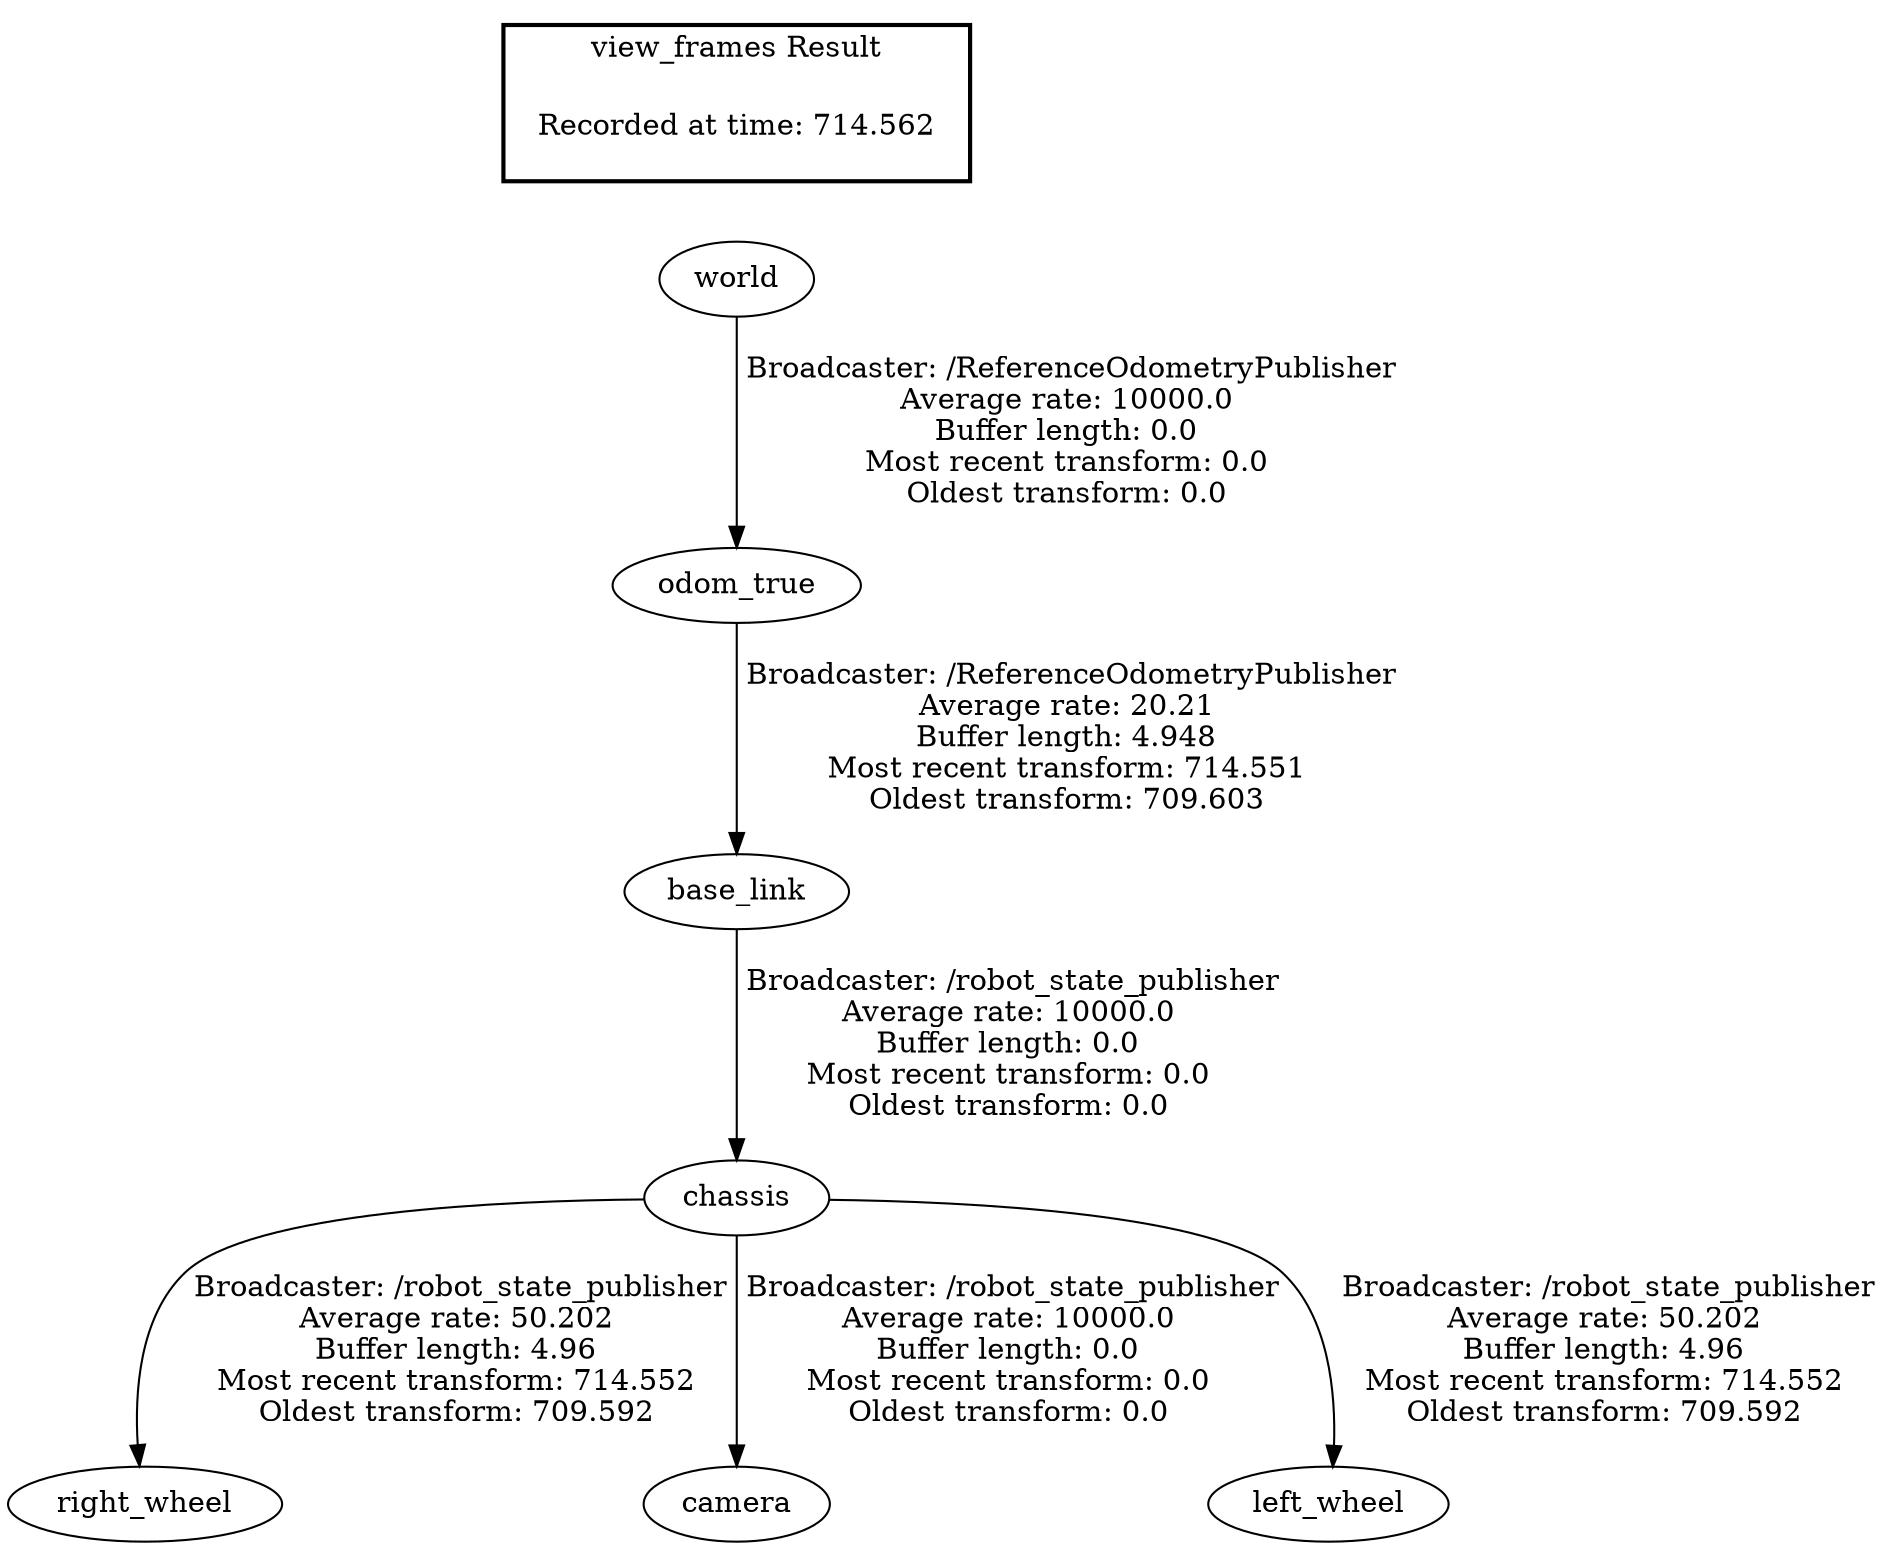 digraph G {
"chassis" -> "right_wheel"[label=" Broadcaster: /robot_state_publisher\nAverage rate: 50.202\nBuffer length: 4.96\nMost recent transform: 714.552\nOldest transform: 709.592\n"];
"chassis" -> "camera"[label=" Broadcaster: /robot_state_publisher\nAverage rate: 10000.0\nBuffer length: 0.0\nMost recent transform: 0.0\nOldest transform: 0.0\n"];
"world" -> "odom_true"[label=" Broadcaster: /ReferenceOdometryPublisher\nAverage rate: 10000.0\nBuffer length: 0.0\nMost recent transform: 0.0\nOldest transform: 0.0\n"];
"base_link" -> "chassis"[label=" Broadcaster: /robot_state_publisher\nAverage rate: 10000.0\nBuffer length: 0.0\nMost recent transform: 0.0\nOldest transform: 0.0\n"];
"chassis" -> "left_wheel"[label=" Broadcaster: /robot_state_publisher\nAverage rate: 50.202\nBuffer length: 4.96\nMost recent transform: 714.552\nOldest transform: 709.592\n"];
"odom_true" -> "base_link"[label=" Broadcaster: /ReferenceOdometryPublisher\nAverage rate: 20.21\nBuffer length: 4.948\nMost recent transform: 714.551\nOldest transform: 709.603\n"];
edge [style=invis];
 subgraph cluster_legend { style=bold; color=black; label ="view_frames Result";
"Recorded at time: 714.562"[ shape=plaintext ] ;
}->"world";
}